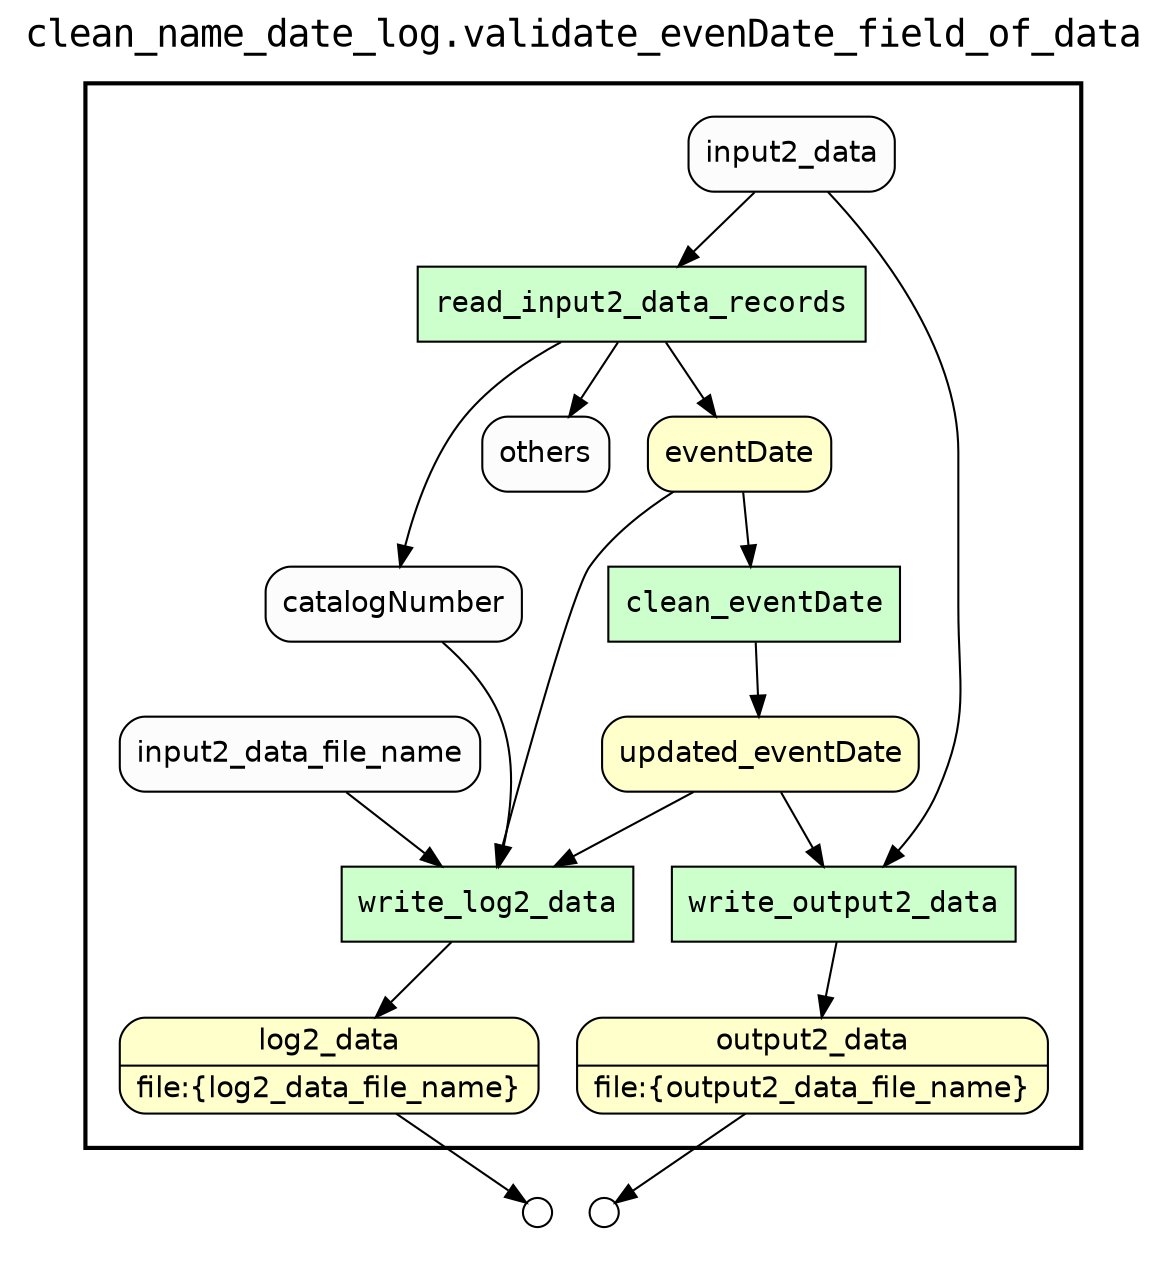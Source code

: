 digraph Workflow {
rankdir=TB
fontname=Courier; fontsize=18; labelloc=t
label="clean_name_date_log.validate_evenDate_field_of_data"
subgraph cluster_workflow_box_outer { label=""; color=black; penwidth=2
subgraph cluster_workflow_box_inner { label=""; color=white
node[shape=box style=filled fillcolor="#CCFFCC" peripheries=1 fontname=Courier]
read_input2_data_records
clean_eventDate
write_log2_data
write_output2_data
node[shape=box style="rounded,filled" fillcolor="#FFFFCC" peripheries=1 fontname=Helvetica]
output2_data [shape=record rankdir=LR label="{<f0> output2_data |<f1> file\:\{output2_data_file_name\}}"];
log2_data [shape=record rankdir=LR label="{<f0> log2_data |<f1> file\:\{log2_data_file_name\}}"];
eventDate
updated_eventDate
node[shape=box style="rounded,filled" fillcolor="#FCFCFC" peripheries=1 fontname=Helvetica]
catalogNumber
read_input2_data_records -> eventDate
read_input2_data_records -> catalogNumber
read_input2_data_records -> others
input2_data -> read_input2_data_records
clean_eventDate -> updated_eventDate
eventDate -> clean_eventDate
write_log2_data -> log2_data
input2_data_file_name -> write_log2_data
catalogNumber -> write_log2_data
eventDate -> write_log2_data
updated_eventDate -> write_log2_data
write_output2_data -> output2_data
input2_data -> write_output2_data
updated_eventDate -> write_output2_data
}}
subgraph cluster_input_ports_group_outer { label=""; color=white
subgraph cluster_input_ports_group_inner { label=""; color=white
node[shape=circle style="rounded,filled" fillcolor="#FFFFFF" peripheries=1 fontname=Helvetica width=0.2]
}}
subgraph cluster_output_ports_group_outer { label=""; color=white
subgraph cluster_output_ports_group_inner { label=""; color=white
node[shape=circle style="rounded,filled" fillcolor="#FFFFFF" peripheries=1 fontname=Helvetica width=0.2]
output2_data_output_port [label=""]
log2_data_output_port [label=""]
}}
output2_data -> output2_data_output_port
log2_data -> log2_data_output_port
}
